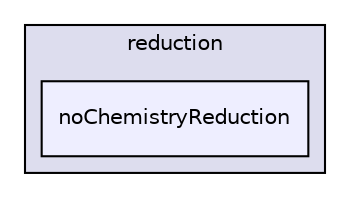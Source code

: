 digraph "src/thermophysicalModels/chemistryModel/chemistryModel/TDACChemistryModel/reduction/noChemistryReduction" {
  bgcolor=transparent;
  compound=true
  node [ fontsize="10", fontname="Helvetica"];
  edge [ labelfontsize="10", labelfontname="Helvetica"];
  subgraph clusterdir_11a35c86249c89795f10656fe50614a9 {
    graph [ bgcolor="#ddddee", pencolor="black", label="reduction" fontname="Helvetica", fontsize="10", URL="dir_11a35c86249c89795f10656fe50614a9.html"]
  dir_ee10ce8d149cf46d5047907430d653d5 [shape=box, label="noChemistryReduction", style="filled", fillcolor="#eeeeff", pencolor="black", URL="dir_ee10ce8d149cf46d5047907430d653d5.html"];
  }
}
